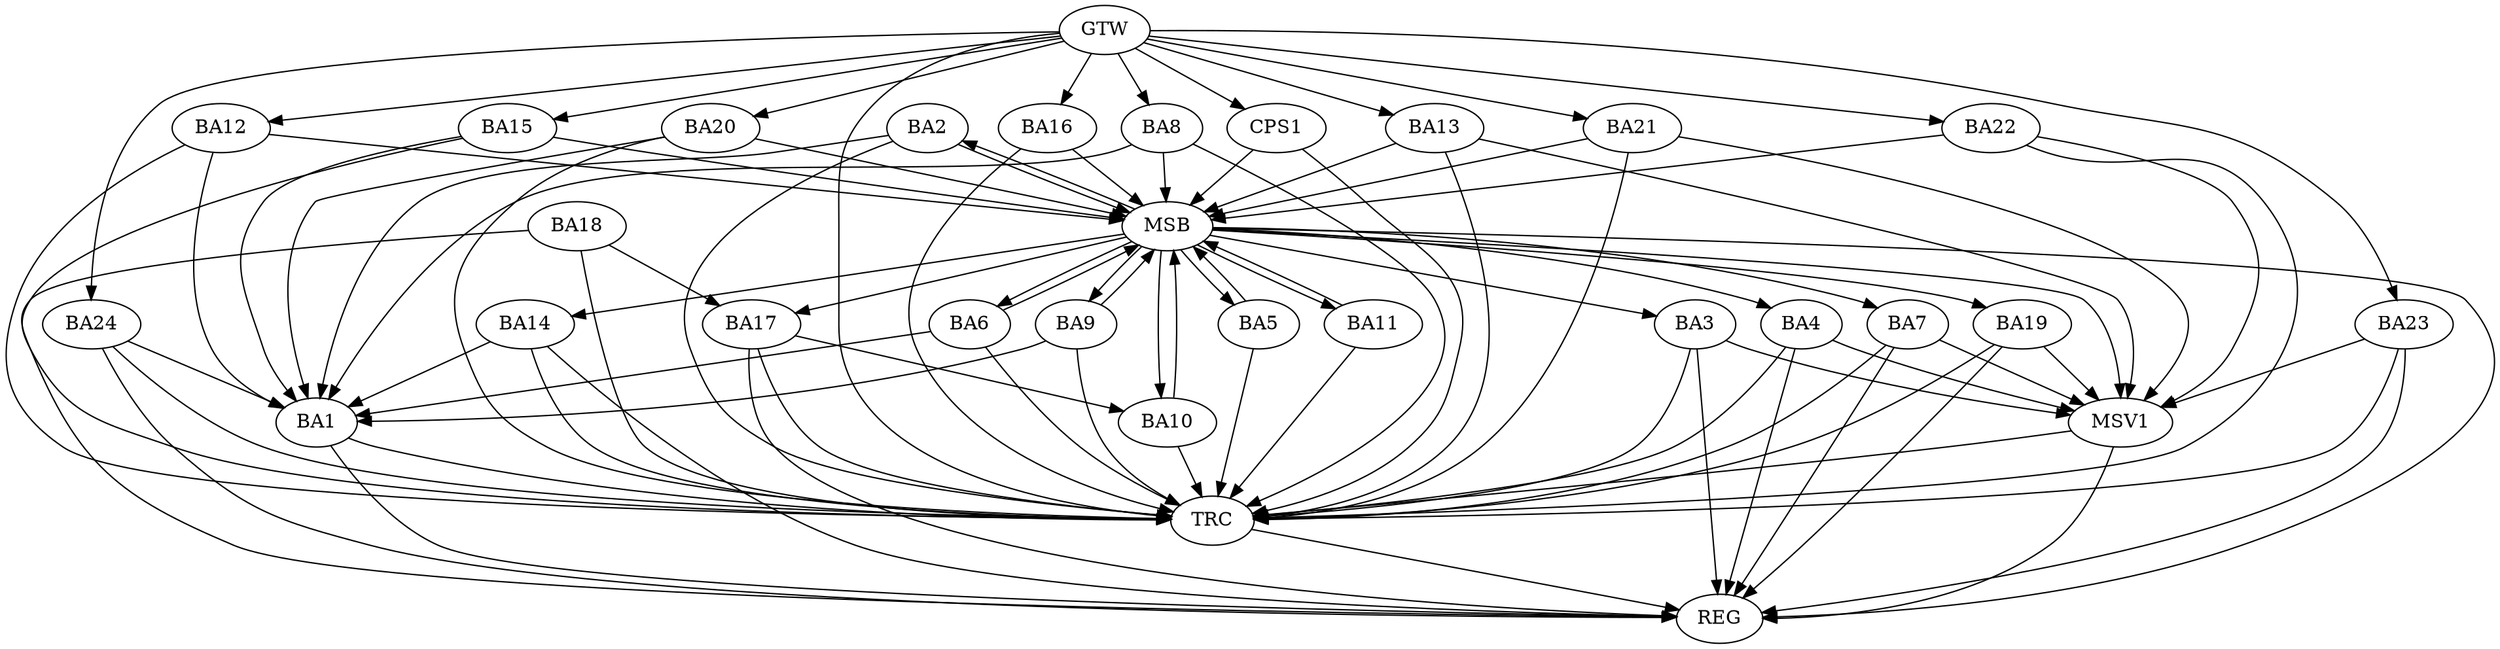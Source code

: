 strict digraph G {
  BA1 [ label="BA1" ];
  BA2 [ label="BA2" ];
  BA3 [ label="BA3" ];
  BA4 [ label="BA4" ];
  BA5 [ label="BA5" ];
  BA6 [ label="BA6" ];
  BA7 [ label="BA7" ];
  BA8 [ label="BA8" ];
  BA9 [ label="BA9" ];
  BA10 [ label="BA10" ];
  BA11 [ label="BA11" ];
  BA12 [ label="BA12" ];
  BA13 [ label="BA13" ];
  BA14 [ label="BA14" ];
  BA15 [ label="BA15" ];
  BA16 [ label="BA16" ];
  BA17 [ label="BA17" ];
  BA18 [ label="BA18" ];
  BA19 [ label="BA19" ];
  BA20 [ label="BA20" ];
  BA21 [ label="BA21" ];
  BA22 [ label="BA22" ];
  BA23 [ label="BA23" ];
  BA24 [ label="BA24" ];
  CPS1 [ label="CPS1" ];
  GTW [ label="GTW" ];
  REG [ label="REG" ];
  MSB [ label="MSB" ];
  TRC [ label="TRC" ];
  MSV1 [ label="MSV1" ];
  BA17 -> BA10;
  BA18 -> BA17;
  GTW -> BA8;
  GTW -> BA12;
  GTW -> BA13;
  GTW -> BA15;
  GTW -> BA16;
  GTW -> BA20;
  GTW -> BA21;
  GTW -> BA22;
  GTW -> BA23;
  GTW -> BA24;
  GTW -> CPS1;
  BA1 -> REG;
  BA3 -> REG;
  BA4 -> REG;
  BA7 -> REG;
  BA14 -> REG;
  BA17 -> REG;
  BA18 -> REG;
  BA19 -> REG;
  BA23 -> REG;
  BA24 -> REG;
  BA2 -> MSB;
  MSB -> REG;
  BA5 -> MSB;
  MSB -> BA4;
  BA6 -> MSB;
  BA8 -> MSB;
  BA9 -> MSB;
  MSB -> BA6;
  BA10 -> MSB;
  MSB -> BA7;
  BA11 -> MSB;
  MSB -> BA10;
  BA12 -> MSB;
  MSB -> BA2;
  BA13 -> MSB;
  MSB -> BA9;
  BA15 -> MSB;
  MSB -> BA3;
  BA16 -> MSB;
  BA20 -> MSB;
  MSB -> BA11;
  BA21 -> MSB;
  BA22 -> MSB;
  MSB -> BA19;
  CPS1 -> MSB;
  MSB -> BA14;
  MSB -> BA17;
  MSB -> BA5;
  BA1 -> TRC;
  BA2 -> TRC;
  BA3 -> TRC;
  BA4 -> TRC;
  BA5 -> TRC;
  BA6 -> TRC;
  BA7 -> TRC;
  BA8 -> TRC;
  BA9 -> TRC;
  BA10 -> TRC;
  BA11 -> TRC;
  BA12 -> TRC;
  BA13 -> TRC;
  BA14 -> TRC;
  BA15 -> TRC;
  BA16 -> TRC;
  BA17 -> TRC;
  BA18 -> TRC;
  BA19 -> TRC;
  BA20 -> TRC;
  BA21 -> TRC;
  BA22 -> TRC;
  BA23 -> TRC;
  BA24 -> TRC;
  CPS1 -> TRC;
  GTW -> TRC;
  TRC -> REG;
  BA2 -> BA1;
  BA9 -> BA1;
  BA24 -> BA1;
  BA8 -> BA1;
  BA15 -> BA1;
  BA14 -> BA1;
  BA6 -> BA1;
  BA12 -> BA1;
  BA20 -> BA1;
  BA3 -> MSV1;
  BA4 -> MSV1;
  BA7 -> MSV1;
  BA19 -> MSV1;
  MSB -> MSV1;
  BA21 -> MSV1;
  BA13 -> MSV1;
  BA22 -> MSV1;
  BA23 -> MSV1;
  MSV1 -> REG;
  MSV1 -> TRC;
}
